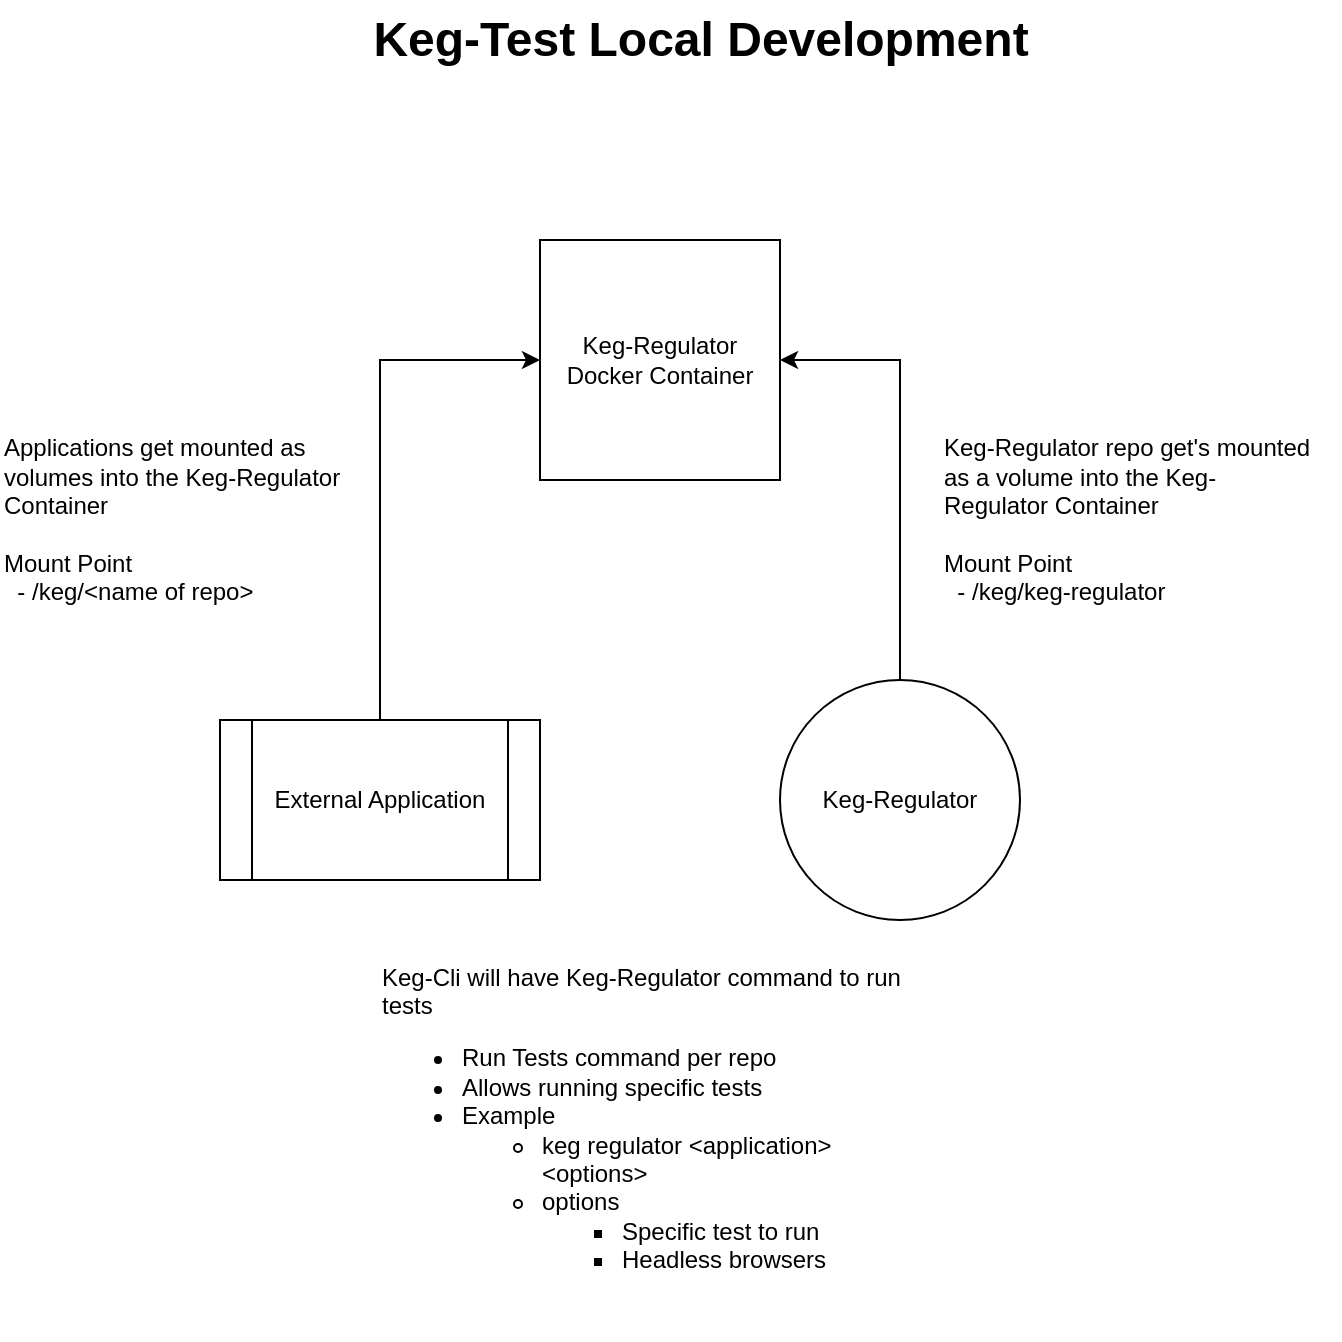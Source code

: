 <mxfile version="13.1.3">
    <diagram id="6hGFLwfOUW9BJ-s0fimq" name="Page-1">
        <mxGraphModel dx="733" dy="635" grid="1" gridSize="10" guides="1" tooltips="1" connect="1" arrows="1" fold="1" page="1" pageScale="1" pageWidth="827" pageHeight="1169" math="0" shadow="0">
            <root>
                <mxCell id="0"/>
                <mxCell id="1" parent="0"/>
                <mxCell id="2" value="Keg-Regulator&lt;br&gt;Docker Container" style="whiteSpace=wrap;html=1;aspect=fixed;" parent="1" vertex="1">
                    <mxGeometry x="320" y="120" width="120" height="120" as="geometry"/>
                </mxCell>
                <mxCell id="7" style="edgeStyle=orthogonalEdgeStyle;rounded=0;orthogonalLoop=1;jettySize=auto;html=1;exitX=0.5;exitY=0;exitDx=0;exitDy=0;entryX=1;entryY=0.5;entryDx=0;entryDy=0;" parent="1" source="3" target="2" edge="1">
                    <mxGeometry relative="1" as="geometry"/>
                </mxCell>
                <mxCell id="3" value="Keg-Regulator" style="ellipse;whiteSpace=wrap;html=1;aspect=fixed;" parent="1" vertex="1">
                    <mxGeometry x="440" y="340" width="120" height="120" as="geometry"/>
                </mxCell>
                <mxCell id="5" value="Keg-Test Local Development" style="text;strokeColor=none;fillColor=none;html=1;fontSize=24;fontStyle=1;verticalAlign=middle;align=center;" parent="1" vertex="1">
                    <mxGeometry x="240" width="320" height="40" as="geometry"/>
                </mxCell>
                <mxCell id="9" value="Keg-&lt;span style=&quot;text-align: center&quot;&gt;Regulator repo&lt;/span&gt;&amp;nbsp;get's mounted as a volume into the Keg-&lt;span style=&quot;text-align: center&quot;&gt;Regulator&lt;/span&gt;&amp;nbsp;Container&lt;br&gt;&lt;br&gt;Mount Point&lt;br&gt;&amp;nbsp; - /keg/keg-r&lt;span style=&quot;text-align: center&quot;&gt;egulator&lt;/span&gt;" style="text;html=1;strokeColor=none;fillColor=none;align=left;verticalAlign=middle;whiteSpace=wrap;rounded=0;" parent="1" vertex="1">
                    <mxGeometry x="520" y="200" width="200" height="120" as="geometry"/>
                </mxCell>
                <mxCell id="11" style="edgeStyle=orthogonalEdgeStyle;rounded=0;orthogonalLoop=1;jettySize=auto;html=1;exitX=0.5;exitY=0;exitDx=0;exitDy=0;entryX=0;entryY=0.5;entryDx=0;entryDy=0;" parent="1" source="10" target="2" edge="1">
                    <mxGeometry relative="1" as="geometry"/>
                </mxCell>
                <mxCell id="10" value="External Application" style="shape=process;whiteSpace=wrap;html=1;backgroundOutline=1;align=center;" parent="1" vertex="1">
                    <mxGeometry x="160" y="360" width="160" height="80" as="geometry"/>
                </mxCell>
                <mxCell id="12" value="Applications get mounted as volumes into the Keg-Regulator Container&lt;br&gt;&lt;br&gt;Mount Point&lt;br&gt;&amp;nbsp; - /keg/&amp;lt;name of repo&amp;gt;" style="text;html=1;strokeColor=none;fillColor=none;align=left;verticalAlign=middle;whiteSpace=wrap;rounded=0;" parent="1" vertex="1">
                    <mxGeometry x="50" y="200" width="190" height="120" as="geometry"/>
                </mxCell>
                <mxCell id="13" value="&lt;div style=&quot;text-align: left&quot;&gt;&lt;span&gt;Keg-Cli will have Keg-&lt;/span&gt;&lt;span style=&quot;text-align: center&quot;&gt;Regulator&lt;/span&gt;&lt;span&gt;&amp;nbsp;command to run tests&lt;/span&gt;&lt;/div&gt;&lt;div&gt;&lt;ul&gt;&lt;li style=&quot;text-align: left&quot;&gt;&lt;span&gt;Run Tests command per repo&lt;/span&gt;&lt;/li&gt;&lt;li style=&quot;text-align: left&quot;&gt;&lt;span&gt;Allows running specific tests&amp;nbsp;&lt;/span&gt;&lt;/li&gt;&lt;li style=&quot;text-align: left&quot;&gt;&lt;span&gt;Example&lt;/span&gt;&lt;/li&gt;&lt;ul&gt;&lt;li style=&quot;text-align: left&quot;&gt;&lt;span&gt;keg regulator&amp;nbsp;&amp;lt;application&amp;gt; &amp;lt;options&amp;gt;&lt;/span&gt;&lt;/li&gt;&lt;li style=&quot;text-align: left&quot;&gt;&lt;span&gt;options&lt;/span&gt;&lt;/li&gt;&lt;ul&gt;&lt;li style=&quot;text-align: left&quot;&gt;Specific test to run&lt;/li&gt;&lt;li style=&quot;text-align: left&quot;&gt;Headless browsers&lt;/li&gt;&lt;/ul&gt;&lt;/ul&gt;&lt;/ul&gt;&lt;/div&gt;" style="text;html=1;strokeColor=none;fillColor=none;align=center;verticalAlign=middle;whiteSpace=wrap;rounded=0;" parent="1" vertex="1">
                    <mxGeometry x="240" y="460" width="280" height="210" as="geometry"/>
                </mxCell>
            </root>
        </mxGraphModel>
    </diagram>
</mxfile>